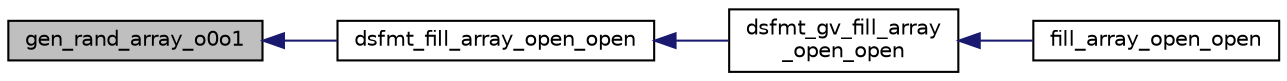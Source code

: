 digraph "gen_rand_array_o0o1"
{
 // INTERACTIVE_SVG=YES
  edge [fontname="Helvetica",fontsize="10",labelfontname="Helvetica",labelfontsize="10"];
  node [fontname="Helvetica",fontsize="10",shape=record];
  rankdir="LR";
  Node1 [label="gen_rand_array_o0o1",height=0.2,width=0.4,color="black", fillcolor="grey75", style="filled", fontcolor="black"];
  Node1 -> Node2 [dir="back",color="midnightblue",fontsize="10",style="solid",fontname="Helvetica"];
  Node2 [label="dsfmt_fill_array_open_open",height=0.2,width=0.4,color="black", fillcolor="white", style="filled",URL="$d_s_f_m_t_8h.html#aeed310e17f9f652c1b0ec86298c834c1"];
  Node2 -> Node3 [dir="back",color="midnightblue",fontsize="10",style="solid",fontname="Helvetica"];
  Node3 [label="dsfmt_gv_fill_array\l_open_open",height=0.2,width=0.4,color="black", fillcolor="white", style="filled",URL="$d_s_f_m_t_8h.html#aabefce2df25b67305dc71355e7a4ba28"];
  Node3 -> Node4 [dir="back",color="midnightblue",fontsize="10",style="solid",fontname="Helvetica"];
  Node4 [label="fill_array_open_open",height=0.2,width=0.4,color="black", fillcolor="white", style="filled",URL="$d_s_f_m_t_8h.html#aee2e71992c8837b579dd471cb963030b"];
}
